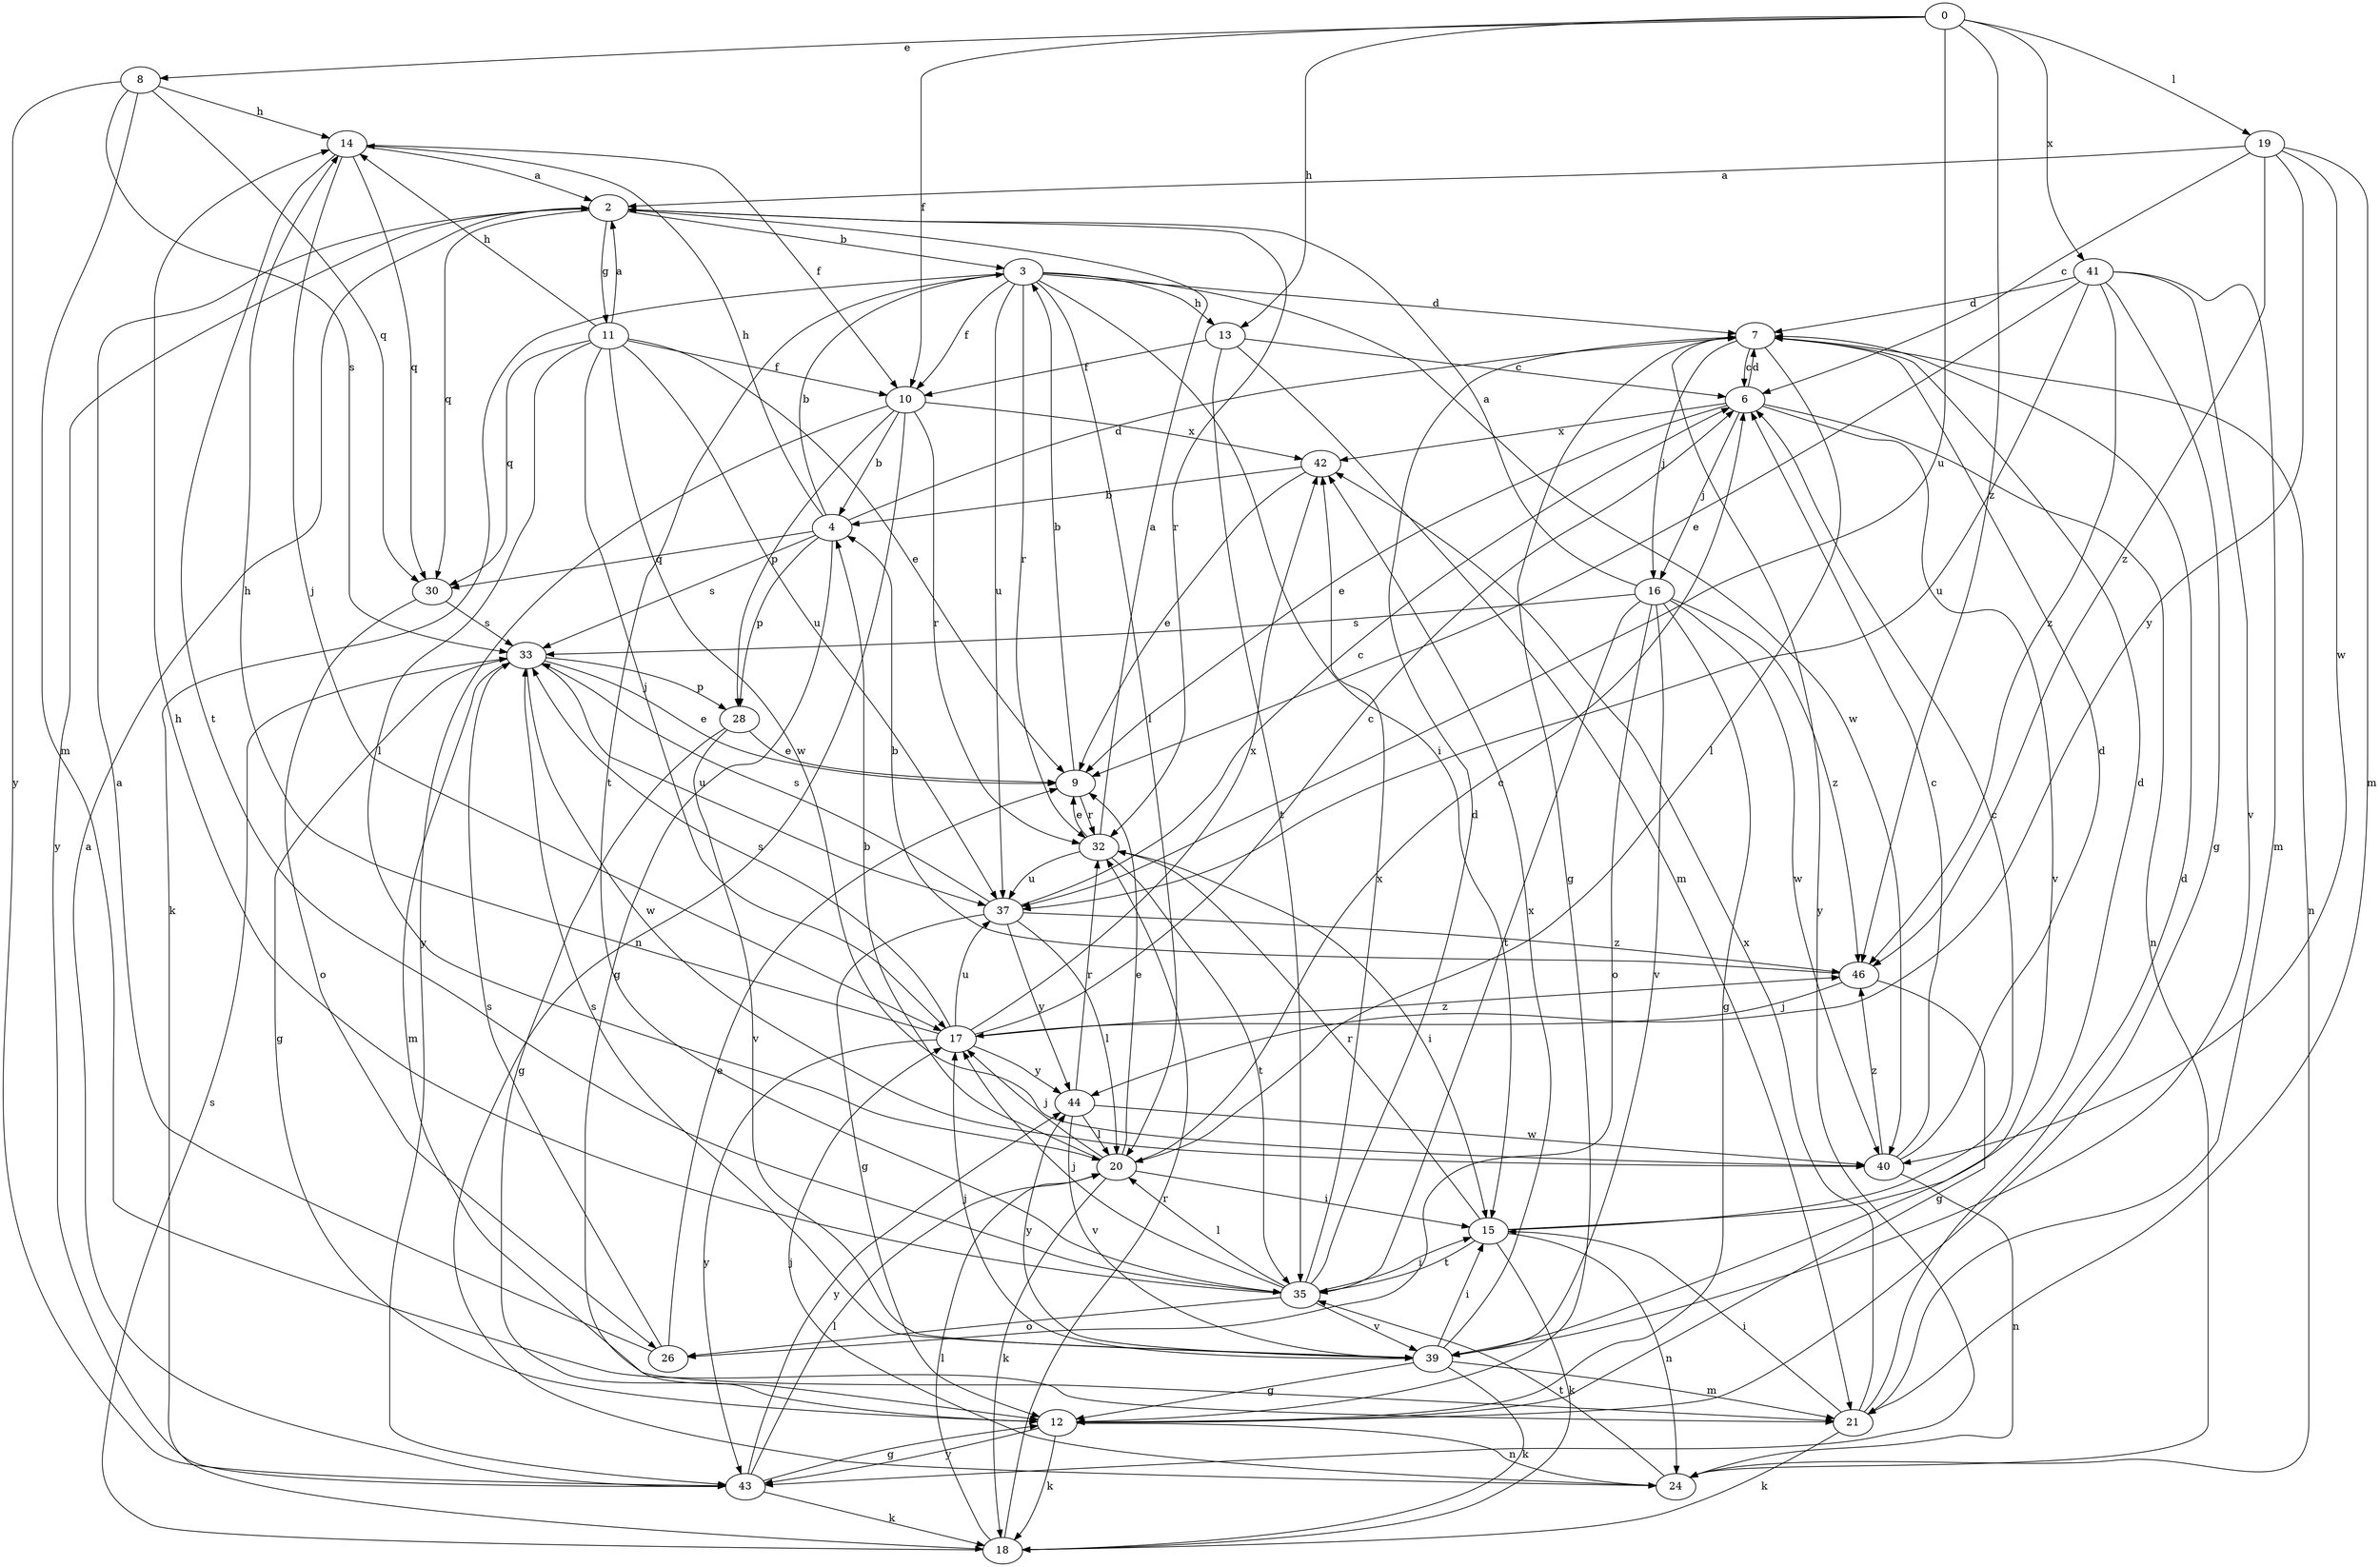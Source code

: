 strict digraph  {
0;
2;
3;
4;
6;
7;
8;
9;
10;
11;
12;
13;
14;
15;
16;
17;
18;
19;
20;
21;
24;
26;
28;
30;
32;
33;
35;
37;
39;
40;
41;
42;
43;
44;
46;
0 -> 8  [label=e];
0 -> 10  [label=f];
0 -> 13  [label=h];
0 -> 19  [label=l];
0 -> 37  [label=u];
0 -> 41  [label=x];
0 -> 46  [label=z];
2 -> 3  [label=b];
2 -> 11  [label=g];
2 -> 30  [label=q];
2 -> 32  [label=r];
2 -> 43  [label=y];
3 -> 7  [label=d];
3 -> 10  [label=f];
3 -> 13  [label=h];
3 -> 15  [label=i];
3 -> 18  [label=k];
3 -> 20  [label=l];
3 -> 32  [label=r];
3 -> 35  [label=t];
3 -> 37  [label=u];
3 -> 40  [label=w];
4 -> 3  [label=b];
4 -> 7  [label=d];
4 -> 12  [label=g];
4 -> 14  [label=h];
4 -> 28  [label=p];
4 -> 30  [label=q];
4 -> 33  [label=s];
6 -> 7  [label=d];
6 -> 9  [label=e];
6 -> 16  [label=j];
6 -> 24  [label=n];
6 -> 39  [label=v];
6 -> 42  [label=x];
7 -> 6  [label=c];
7 -> 12  [label=g];
7 -> 16  [label=j];
7 -> 20  [label=l];
7 -> 24  [label=n];
7 -> 43  [label=y];
8 -> 14  [label=h];
8 -> 21  [label=m];
8 -> 30  [label=q];
8 -> 33  [label=s];
8 -> 43  [label=y];
9 -> 3  [label=b];
9 -> 32  [label=r];
10 -> 4  [label=b];
10 -> 24  [label=n];
10 -> 28  [label=p];
10 -> 32  [label=r];
10 -> 42  [label=x];
10 -> 43  [label=y];
11 -> 2  [label=a];
11 -> 9  [label=e];
11 -> 10  [label=f];
11 -> 14  [label=h];
11 -> 17  [label=j];
11 -> 20  [label=l];
11 -> 30  [label=q];
11 -> 37  [label=u];
11 -> 40  [label=w];
12 -> 18  [label=k];
12 -> 24  [label=n];
12 -> 43  [label=y];
13 -> 6  [label=c];
13 -> 10  [label=f];
13 -> 21  [label=m];
13 -> 35  [label=t];
14 -> 2  [label=a];
14 -> 10  [label=f];
14 -> 17  [label=j];
14 -> 30  [label=q];
14 -> 35  [label=t];
15 -> 6  [label=c];
15 -> 7  [label=d];
15 -> 18  [label=k];
15 -> 24  [label=n];
15 -> 32  [label=r];
15 -> 35  [label=t];
16 -> 2  [label=a];
16 -> 12  [label=g];
16 -> 26  [label=o];
16 -> 33  [label=s];
16 -> 35  [label=t];
16 -> 39  [label=v];
16 -> 40  [label=w];
16 -> 46  [label=z];
17 -> 6  [label=c];
17 -> 14  [label=h];
17 -> 33  [label=s];
17 -> 37  [label=u];
17 -> 42  [label=x];
17 -> 43  [label=y];
17 -> 44  [label=y];
17 -> 46  [label=z];
18 -> 20  [label=l];
18 -> 32  [label=r];
18 -> 33  [label=s];
19 -> 2  [label=a];
19 -> 6  [label=c];
19 -> 21  [label=m];
19 -> 40  [label=w];
19 -> 44  [label=y];
19 -> 46  [label=z];
20 -> 4  [label=b];
20 -> 6  [label=c];
20 -> 9  [label=e];
20 -> 15  [label=i];
20 -> 17  [label=j];
20 -> 18  [label=k];
21 -> 7  [label=d];
21 -> 15  [label=i];
21 -> 18  [label=k];
21 -> 42  [label=x];
24 -> 17  [label=j];
24 -> 35  [label=t];
26 -> 2  [label=a];
26 -> 9  [label=e];
26 -> 33  [label=s];
28 -> 9  [label=e];
28 -> 12  [label=g];
28 -> 39  [label=v];
30 -> 26  [label=o];
30 -> 33  [label=s];
32 -> 2  [label=a];
32 -> 9  [label=e];
32 -> 15  [label=i];
32 -> 35  [label=t];
32 -> 37  [label=u];
33 -> 9  [label=e];
33 -> 12  [label=g];
33 -> 21  [label=m];
33 -> 28  [label=p];
33 -> 37  [label=u];
33 -> 40  [label=w];
35 -> 7  [label=d];
35 -> 14  [label=h];
35 -> 15  [label=i];
35 -> 17  [label=j];
35 -> 20  [label=l];
35 -> 26  [label=o];
35 -> 39  [label=v];
35 -> 42  [label=x];
37 -> 6  [label=c];
37 -> 12  [label=g];
37 -> 20  [label=l];
37 -> 33  [label=s];
37 -> 44  [label=y];
37 -> 46  [label=z];
39 -> 12  [label=g];
39 -> 15  [label=i];
39 -> 17  [label=j];
39 -> 18  [label=k];
39 -> 21  [label=m];
39 -> 33  [label=s];
39 -> 42  [label=x];
39 -> 44  [label=y];
40 -> 6  [label=c];
40 -> 7  [label=d];
40 -> 24  [label=n];
40 -> 46  [label=z];
41 -> 7  [label=d];
41 -> 9  [label=e];
41 -> 12  [label=g];
41 -> 21  [label=m];
41 -> 37  [label=u];
41 -> 39  [label=v];
41 -> 46  [label=z];
42 -> 4  [label=b];
42 -> 9  [label=e];
43 -> 2  [label=a];
43 -> 12  [label=g];
43 -> 18  [label=k];
43 -> 20  [label=l];
43 -> 44  [label=y];
44 -> 20  [label=l];
44 -> 32  [label=r];
44 -> 39  [label=v];
44 -> 40  [label=w];
46 -> 4  [label=b];
46 -> 12  [label=g];
46 -> 17  [label=j];
}
